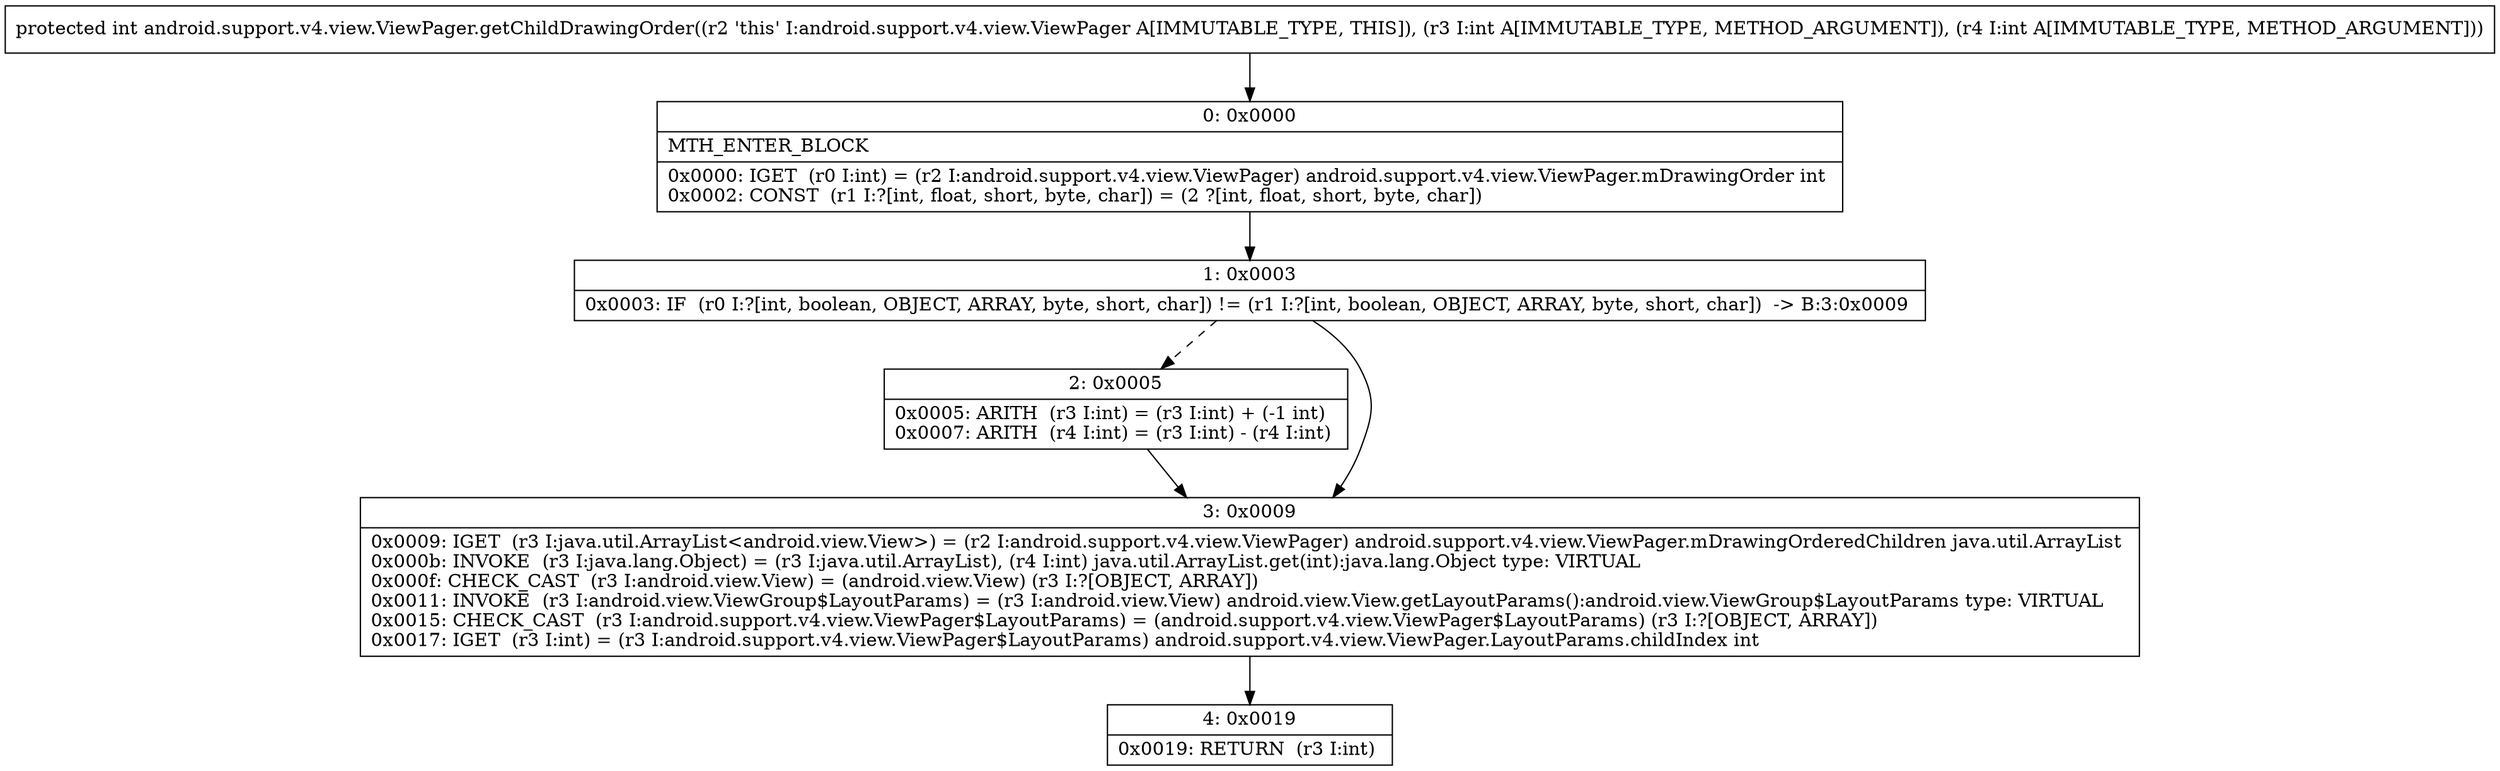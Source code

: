 digraph "CFG forandroid.support.v4.view.ViewPager.getChildDrawingOrder(II)I" {
Node_0 [shape=record,label="{0\:\ 0x0000|MTH_ENTER_BLOCK\l|0x0000: IGET  (r0 I:int) = (r2 I:android.support.v4.view.ViewPager) android.support.v4.view.ViewPager.mDrawingOrder int \l0x0002: CONST  (r1 I:?[int, float, short, byte, char]) = (2 ?[int, float, short, byte, char]) \l}"];
Node_1 [shape=record,label="{1\:\ 0x0003|0x0003: IF  (r0 I:?[int, boolean, OBJECT, ARRAY, byte, short, char]) != (r1 I:?[int, boolean, OBJECT, ARRAY, byte, short, char])  \-\> B:3:0x0009 \l}"];
Node_2 [shape=record,label="{2\:\ 0x0005|0x0005: ARITH  (r3 I:int) = (r3 I:int) + (\-1 int) \l0x0007: ARITH  (r4 I:int) = (r3 I:int) \- (r4 I:int) \l}"];
Node_3 [shape=record,label="{3\:\ 0x0009|0x0009: IGET  (r3 I:java.util.ArrayList\<android.view.View\>) = (r2 I:android.support.v4.view.ViewPager) android.support.v4.view.ViewPager.mDrawingOrderedChildren java.util.ArrayList \l0x000b: INVOKE  (r3 I:java.lang.Object) = (r3 I:java.util.ArrayList), (r4 I:int) java.util.ArrayList.get(int):java.lang.Object type: VIRTUAL \l0x000f: CHECK_CAST  (r3 I:android.view.View) = (android.view.View) (r3 I:?[OBJECT, ARRAY]) \l0x0011: INVOKE  (r3 I:android.view.ViewGroup$LayoutParams) = (r3 I:android.view.View) android.view.View.getLayoutParams():android.view.ViewGroup$LayoutParams type: VIRTUAL \l0x0015: CHECK_CAST  (r3 I:android.support.v4.view.ViewPager$LayoutParams) = (android.support.v4.view.ViewPager$LayoutParams) (r3 I:?[OBJECT, ARRAY]) \l0x0017: IGET  (r3 I:int) = (r3 I:android.support.v4.view.ViewPager$LayoutParams) android.support.v4.view.ViewPager.LayoutParams.childIndex int \l}"];
Node_4 [shape=record,label="{4\:\ 0x0019|0x0019: RETURN  (r3 I:int) \l}"];
MethodNode[shape=record,label="{protected int android.support.v4.view.ViewPager.getChildDrawingOrder((r2 'this' I:android.support.v4.view.ViewPager A[IMMUTABLE_TYPE, THIS]), (r3 I:int A[IMMUTABLE_TYPE, METHOD_ARGUMENT]), (r4 I:int A[IMMUTABLE_TYPE, METHOD_ARGUMENT])) }"];
MethodNode -> Node_0;
Node_0 -> Node_1;
Node_1 -> Node_2[style=dashed];
Node_1 -> Node_3;
Node_2 -> Node_3;
Node_3 -> Node_4;
}

